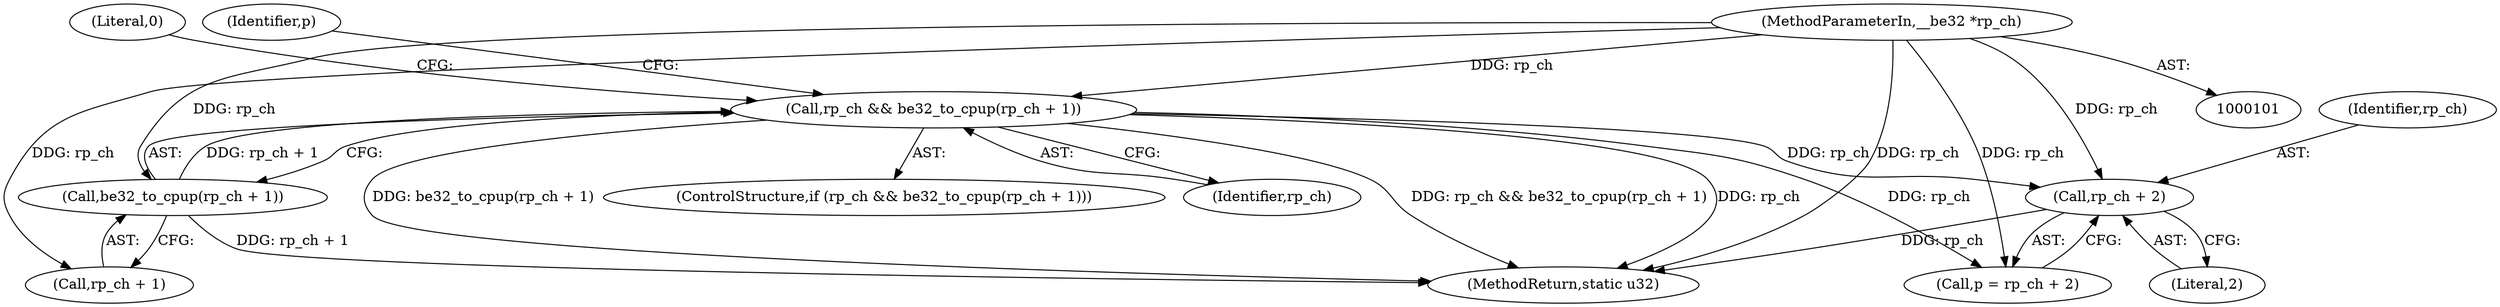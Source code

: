 digraph "0_linux_c70422f760c120480fee4de6c38804c72aa26bc1_36@pointer" {
"1000143" [label="(Call,rp_ch + 2)"];
"1000135" [label="(Call,rp_ch && be32_to_cpup(rp_ch + 1))"];
"1000104" [label="(MethodParameterIn,__be32 *rp_ch)"];
"1000137" [label="(Call,be32_to_cpup(rp_ch + 1))"];
"1000145" [label="(Literal,2)"];
"1000135" [label="(Call,rp_ch && be32_to_cpup(rp_ch + 1))"];
"1000134" [label="(ControlStructure,if (rp_ch && be32_to_cpup(rp_ch + 1)))"];
"1000137" [label="(Call,be32_to_cpup(rp_ch + 1))"];
"1000152" [label="(MethodReturn,static u32)"];
"1000104" [label="(MethodParameterIn,__be32 *rp_ch)"];
"1000136" [label="(Identifier,rp_ch)"];
"1000143" [label="(Call,rp_ch + 2)"];
"1000148" [label="(Literal,0)"];
"1000138" [label="(Call,rp_ch + 1)"];
"1000144" [label="(Identifier,rp_ch)"];
"1000142" [label="(Identifier,p)"];
"1000141" [label="(Call,p = rp_ch + 2)"];
"1000143" -> "1000141"  [label="AST: "];
"1000143" -> "1000145"  [label="CFG: "];
"1000144" -> "1000143"  [label="AST: "];
"1000145" -> "1000143"  [label="AST: "];
"1000141" -> "1000143"  [label="CFG: "];
"1000143" -> "1000152"  [label="DDG: rp_ch"];
"1000135" -> "1000143"  [label="DDG: rp_ch"];
"1000104" -> "1000143"  [label="DDG: rp_ch"];
"1000135" -> "1000134"  [label="AST: "];
"1000135" -> "1000136"  [label="CFG: "];
"1000135" -> "1000137"  [label="CFG: "];
"1000136" -> "1000135"  [label="AST: "];
"1000137" -> "1000135"  [label="AST: "];
"1000142" -> "1000135"  [label="CFG: "];
"1000148" -> "1000135"  [label="CFG: "];
"1000135" -> "1000152"  [label="DDG: rp_ch && be32_to_cpup(rp_ch + 1)"];
"1000135" -> "1000152"  [label="DDG: rp_ch"];
"1000135" -> "1000152"  [label="DDG: be32_to_cpup(rp_ch + 1)"];
"1000104" -> "1000135"  [label="DDG: rp_ch"];
"1000137" -> "1000135"  [label="DDG: rp_ch + 1"];
"1000135" -> "1000141"  [label="DDG: rp_ch"];
"1000104" -> "1000101"  [label="AST: "];
"1000104" -> "1000152"  [label="DDG: rp_ch"];
"1000104" -> "1000137"  [label="DDG: rp_ch"];
"1000104" -> "1000138"  [label="DDG: rp_ch"];
"1000104" -> "1000141"  [label="DDG: rp_ch"];
"1000137" -> "1000138"  [label="CFG: "];
"1000138" -> "1000137"  [label="AST: "];
"1000137" -> "1000152"  [label="DDG: rp_ch + 1"];
}
